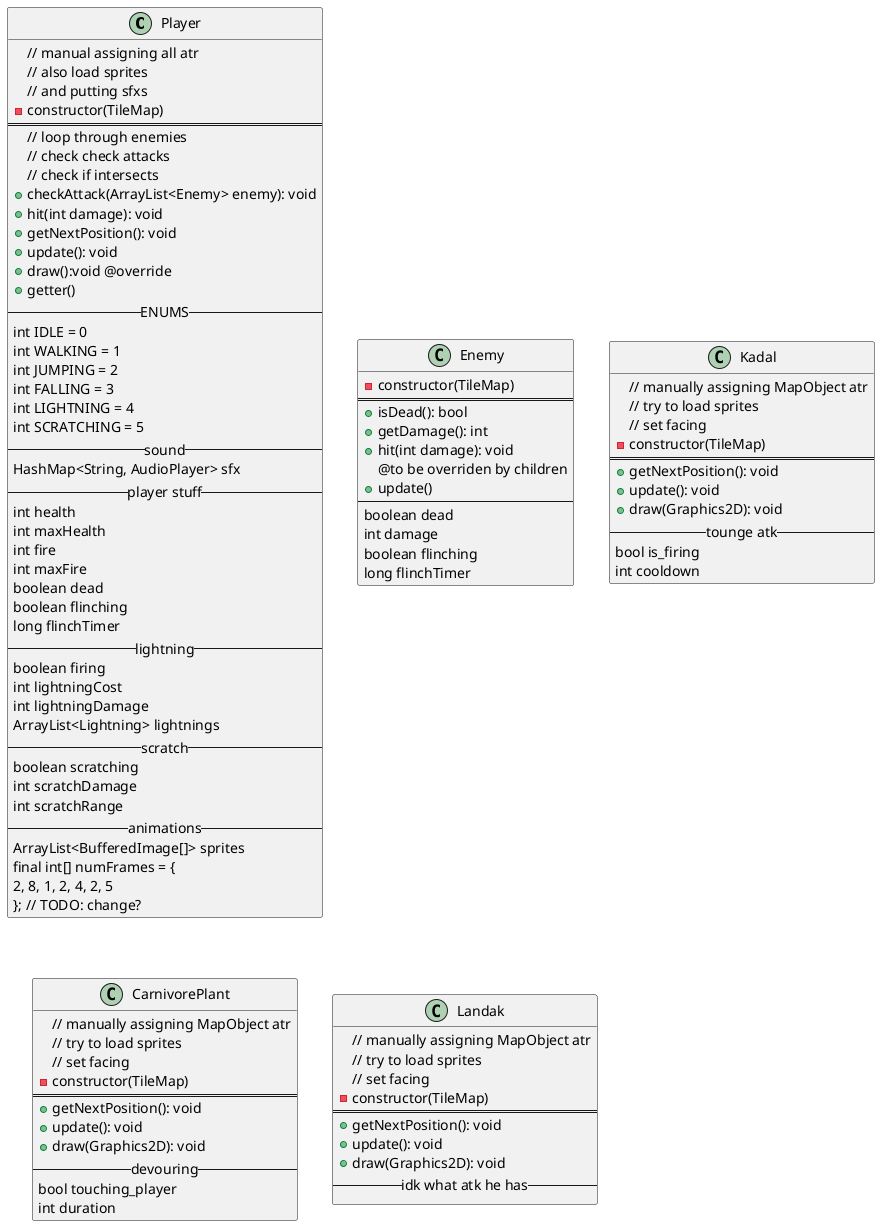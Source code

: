 @startuml
class Player {
// manual assigning all atr
// also load sprites
// and putting sfxs
- constructor(TileMap)
==
// loop through enemies
// check check attacks
// check if intersects
+ checkAttack(ArrayList<Enemy> enemy): void
+ hit(int damage): void
+ getNextPosition(): void
+ update(): void
+ draw():void @override
+ getter()
--ENUMS--
int IDLE = 0
int WALKING = 1
int JUMPING = 2
int FALLING = 3
int LIGHTNING = 4
int SCRATCHING = 5
--sound--
HashMap<String, AudioPlayer> sfx
--player stuff--
int health
int maxHealth
int fire
int maxFire
boolean dead
boolean flinching
long flinchTimer
--lightning--
boolean firing
int lightningCost
int lightningDamage
ArrayList<Lightning> lightnings
--scratch--
boolean scratching
int scratchDamage
int scratchRange
--animations--
ArrayList<BufferedImage[]> sprites
final int[] numFrames = {
    2, 8, 1, 2, 4, 2, 5
}; // TODO: change?
}

class Enemy {
- constructor(TileMap)
==
+ isDead(): bool
+ getDamage(): int
+ hit(int damage): void
@to be overriden by children
+ update()
--
boolean dead
int damage
boolean flinching
long flinchTimer
}
class Kadal {
// manually assigning MapObject atr
// try to load sprites
// set facing
- constructor(TileMap)
==
+ getNextPosition(): void
+ update(): void
+ draw(Graphics2D): void
--tounge atk--
bool is_firing
int cooldown
}
class CarnivorePlant {
// manually assigning MapObject atr
// try to load sprites
// set facing
- constructor(TileMap)
==
+ getNextPosition(): void
+ update(): void
+ draw(Graphics2D): void
--devouring--
bool touching_player
int duration
}
class Landak {
// manually assigning MapObject atr
// try to load sprites
// set facing
- constructor(TileMap)
==
+ getNextPosition(): void
+ update(): void
+ draw(Graphics2D): void
--idk what atk he has--
}
@enduml